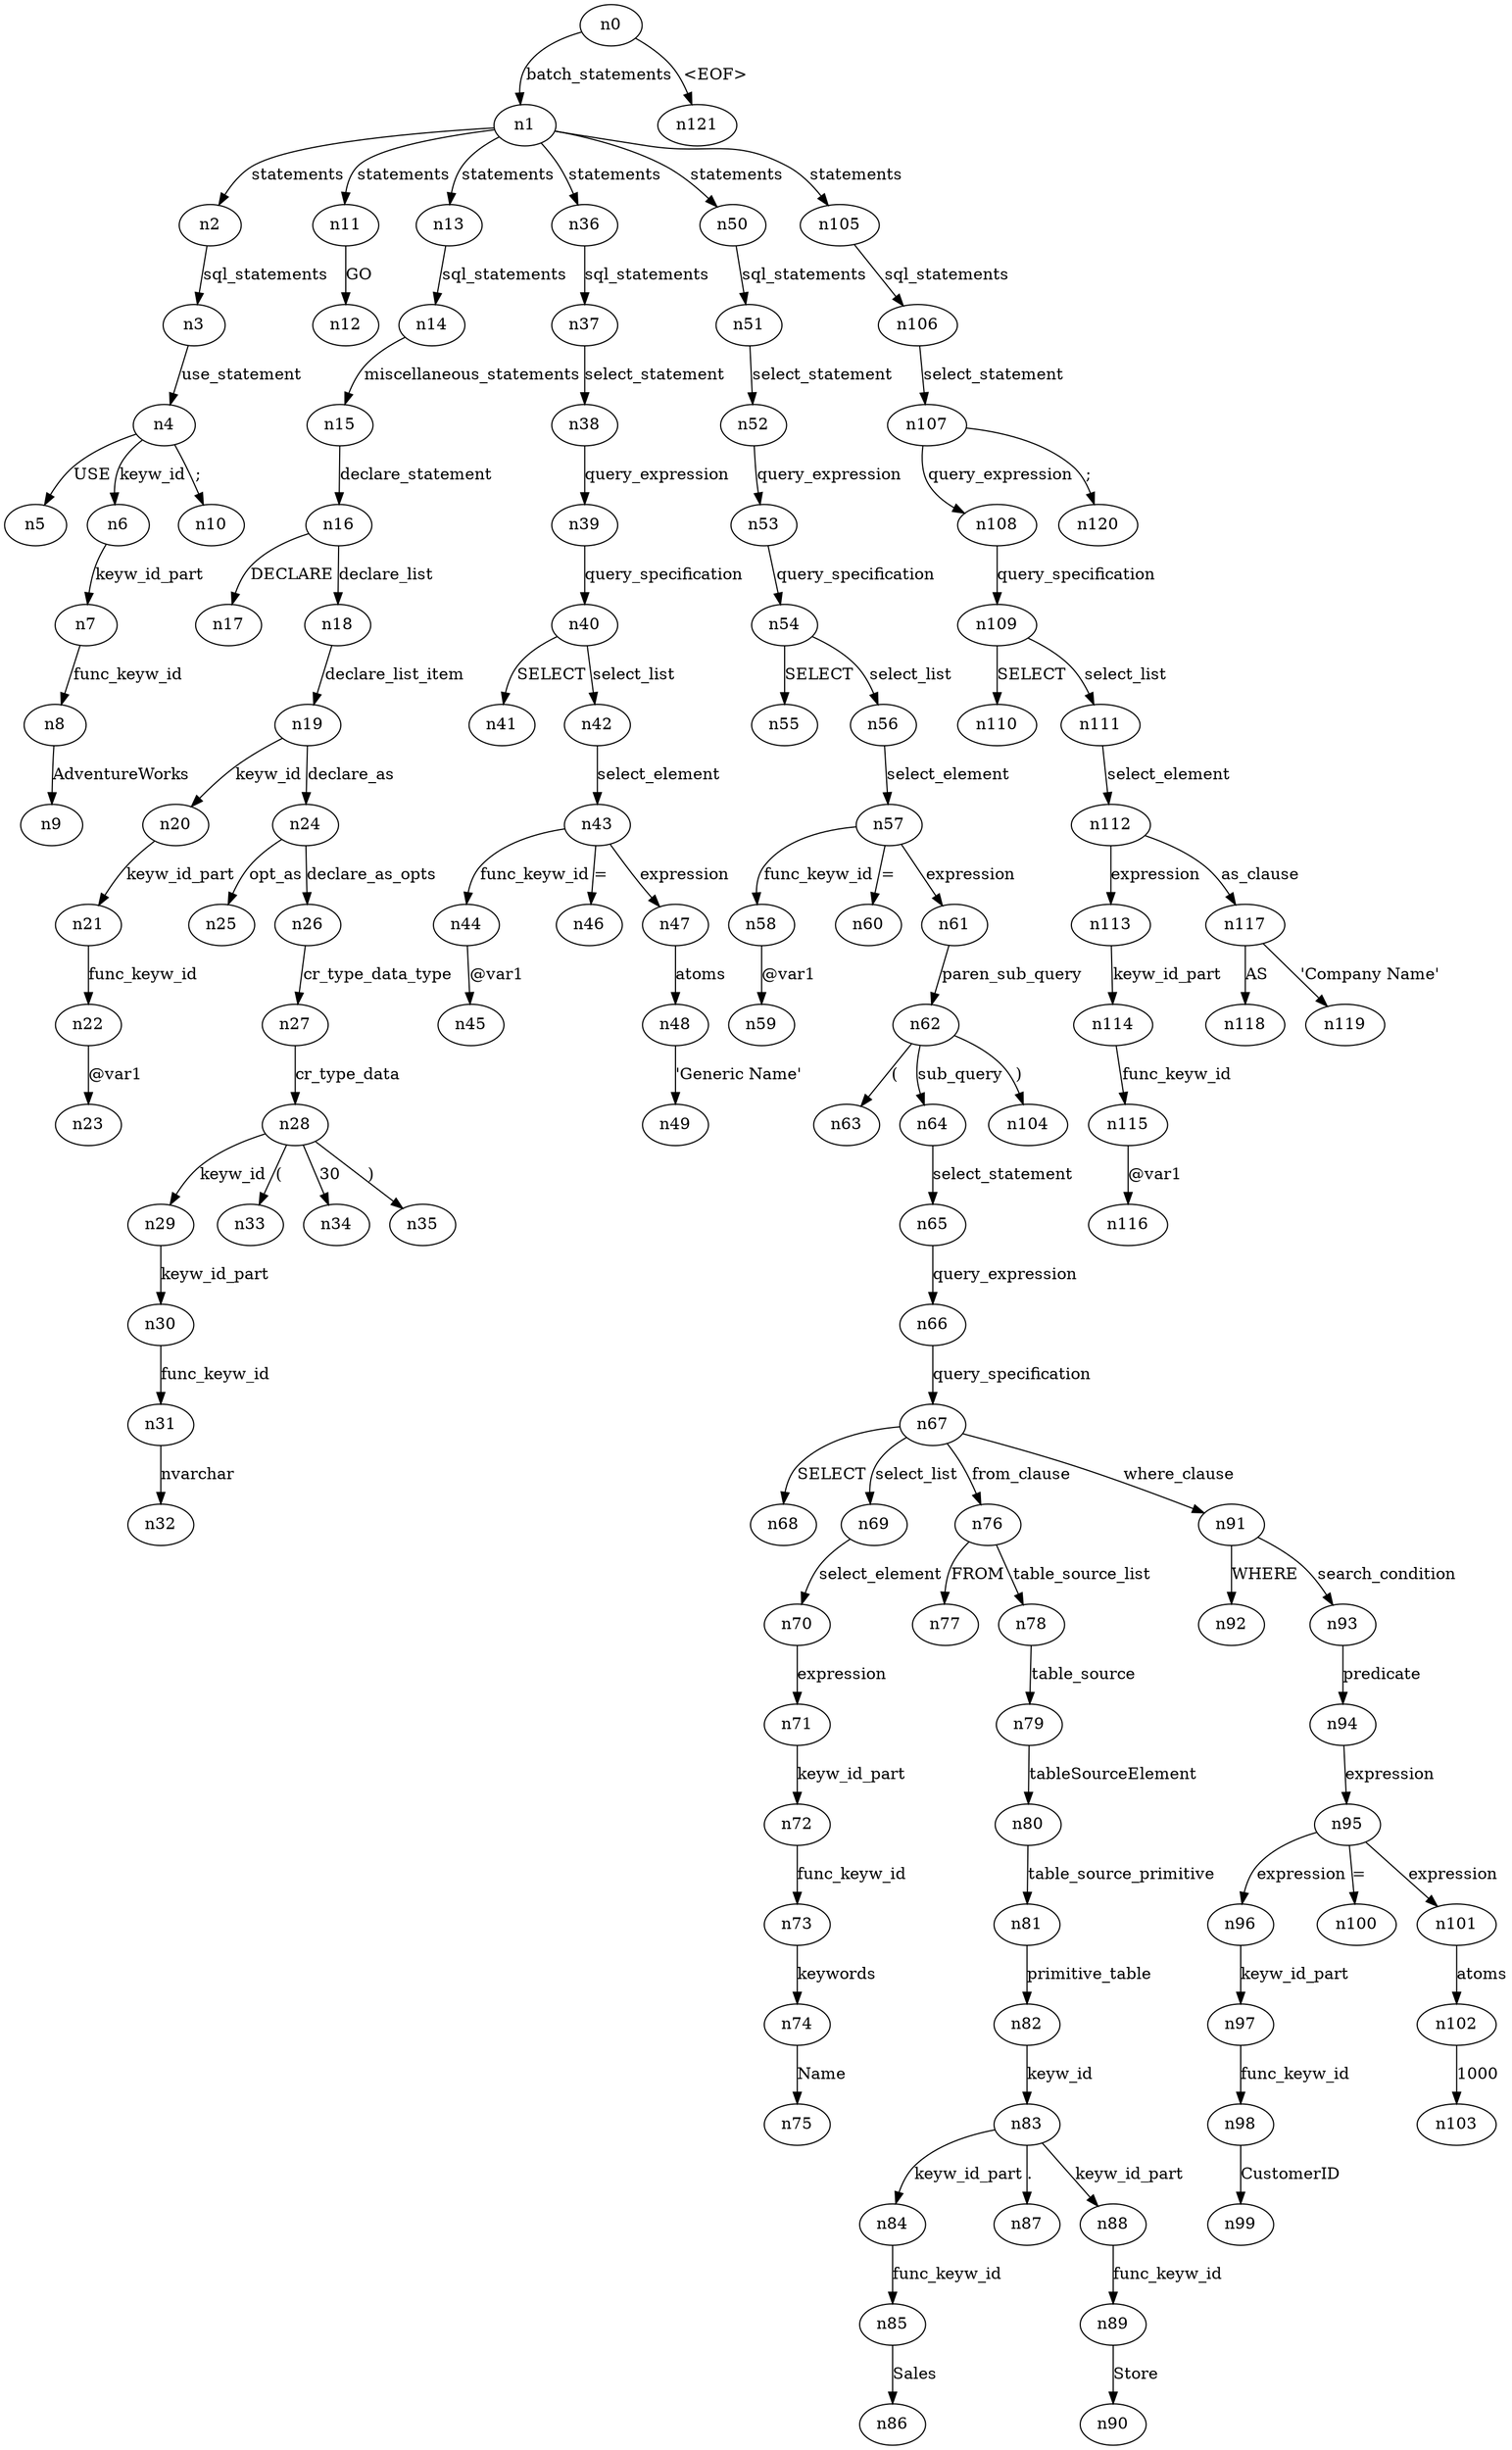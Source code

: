 digraph ParseTree {
  n0 -> n1 [label="batch_statements"];
  n1 -> n2 [label="statements"];
  n2 -> n3 [label="sql_statements"];
  n3 -> n4 [label="use_statement"];
  n4 -> n5 [label="USE"];
  n4 -> n6 [label="keyw_id"];
  n6 -> n7 [label="keyw_id_part"];
  n7 -> n8 [label="func_keyw_id"];
  n8 -> n9 [label="AdventureWorks"];
  n4 -> n10 [label=";"];
  n1 -> n11 [label="statements"];
  n11 -> n12 [label="GO"];
  n1 -> n13 [label="statements"];
  n13 -> n14 [label="sql_statements"];
  n14 -> n15 [label="miscellaneous_statements"];
  n15 -> n16 [label="declare_statement"];
  n16 -> n17 [label="DECLARE"];
  n16 -> n18 [label="declare_list"];
  n18 -> n19 [label="declare_list_item"];
  n19 -> n20 [label="keyw_id"];
  n20 -> n21 [label="keyw_id_part"];
  n21 -> n22 [label="func_keyw_id"];
  n22 -> n23 [label="@var1"];
  n19 -> n24 [label="declare_as"];
  n24 -> n25 [label="opt_as"];
  n24 -> n26 [label="declare_as_opts"];
  n26 -> n27 [label="cr_type_data_type"];
  n27 -> n28 [label="cr_type_data"];
  n28 -> n29 [label="keyw_id"];
  n29 -> n30 [label="keyw_id_part"];
  n30 -> n31 [label="func_keyw_id"];
  n31 -> n32 [label="nvarchar"];
  n28 -> n33 [label="("];
  n28 -> n34 [label="30"];
  n28 -> n35 [label=")"];
  n1 -> n36 [label="statements"];
  n36 -> n37 [label="sql_statements"];
  n37 -> n38 [label="select_statement"];
  n38 -> n39 [label="query_expression"];
  n39 -> n40 [label="query_specification"];
  n40 -> n41 [label="SELECT"];
  n40 -> n42 [label="select_list"];
  n42 -> n43 [label="select_element"];
  n43 -> n44 [label="func_keyw_id"];
  n44 -> n45 [label="@var1"];
  n43 -> n46 [label="="];
  n43 -> n47 [label="expression"];
  n47 -> n48 [label="atoms"];
  n48 -> n49 [label="'Generic Name'"];
  n1 -> n50 [label="statements"];
  n50 -> n51 [label="sql_statements"];
  n51 -> n52 [label="select_statement"];
  n52 -> n53 [label="query_expression"];
  n53 -> n54 [label="query_specification"];
  n54 -> n55 [label="SELECT"];
  n54 -> n56 [label="select_list"];
  n56 -> n57 [label="select_element"];
  n57 -> n58 [label="func_keyw_id"];
  n58 -> n59 [label="@var1"];
  n57 -> n60 [label="="];
  n57 -> n61 [label="expression"];
  n61 -> n62 [label="paren_sub_query"];
  n62 -> n63 [label="("];
  n62 -> n64 [label="sub_query"];
  n64 -> n65 [label="select_statement"];
  n65 -> n66 [label="query_expression"];
  n66 -> n67 [label="query_specification"];
  n67 -> n68 [label="SELECT"];
  n67 -> n69 [label="select_list"];
  n69 -> n70 [label="select_element"];
  n70 -> n71 [label="expression"];
  n71 -> n72 [label="keyw_id_part"];
  n72 -> n73 [label="func_keyw_id"];
  n73 -> n74 [label="keywords"];
  n74 -> n75 [label="Name"];
  n67 -> n76 [label="from_clause"];
  n76 -> n77 [label="FROM"];
  n76 -> n78 [label="table_source_list"];
  n78 -> n79 [label="table_source"];
  n79 -> n80 [label="tableSourceElement"];
  n80 -> n81 [label="table_source_primitive"];
  n81 -> n82 [label="primitive_table"];
  n82 -> n83 [label="keyw_id"];
  n83 -> n84 [label="keyw_id_part"];
  n84 -> n85 [label="func_keyw_id"];
  n85 -> n86 [label="Sales"];
  n83 -> n87 [label="."];
  n83 -> n88 [label="keyw_id_part"];
  n88 -> n89 [label="func_keyw_id"];
  n89 -> n90 [label="Store"];
  n67 -> n91 [label="where_clause"];
  n91 -> n92 [label="WHERE"];
  n91 -> n93 [label="search_condition"];
  n93 -> n94 [label="predicate"];
  n94 -> n95 [label="expression"];
  n95 -> n96 [label="expression"];
  n96 -> n97 [label="keyw_id_part"];
  n97 -> n98 [label="func_keyw_id"];
  n98 -> n99 [label="CustomerID"];
  n95 -> n100 [label="="];
  n95 -> n101 [label="expression"];
  n101 -> n102 [label="atoms"];
  n102 -> n103 [label="1000"];
  n62 -> n104 [label=")"];
  n1 -> n105 [label="statements"];
  n105 -> n106 [label="sql_statements"];
  n106 -> n107 [label="select_statement"];
  n107 -> n108 [label="query_expression"];
  n108 -> n109 [label="query_specification"];
  n109 -> n110 [label="SELECT"];
  n109 -> n111 [label="select_list"];
  n111 -> n112 [label="select_element"];
  n112 -> n113 [label="expression"];
  n113 -> n114 [label="keyw_id_part"];
  n114 -> n115 [label="func_keyw_id"];
  n115 -> n116 [label="@var1"];
  n112 -> n117 [label="as_clause"];
  n117 -> n118 [label="AS"];
  n117 -> n119 [label="'Company Name'"];
  n107 -> n120 [label=";"];
  n0 -> n121 [label="<EOF>"];
}